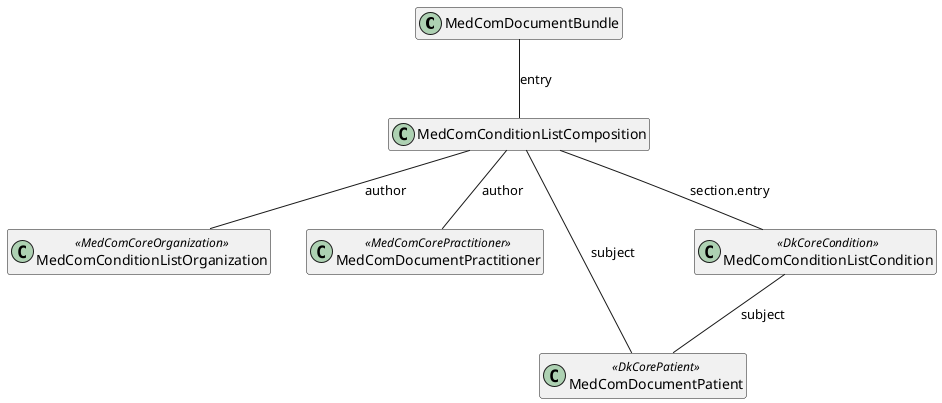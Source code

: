 @startuml DocumentModel

hide empty members

class "MedComDocumentBundle" as document
class "MedComConditionListComposition" as composition
class "MedComConditionListOrganization" as organization <<MedComCoreOrganization>>
class "MedComDocumentPractitioner" as practitioner <<MedComCorePractitioner>>
class "MedComDocumentPatient" as patient <<DkCorePatient>>
class "MedComConditionListCondition" as condition <<DkCoreCondition>>
   
document -- composition : "entry"
composition -- organization : "author"
composition -- practitioner : "author"
composition -- patient : "subject"
composition -- condition : "section.entry"
condition -- patient : "subject"


@enduml